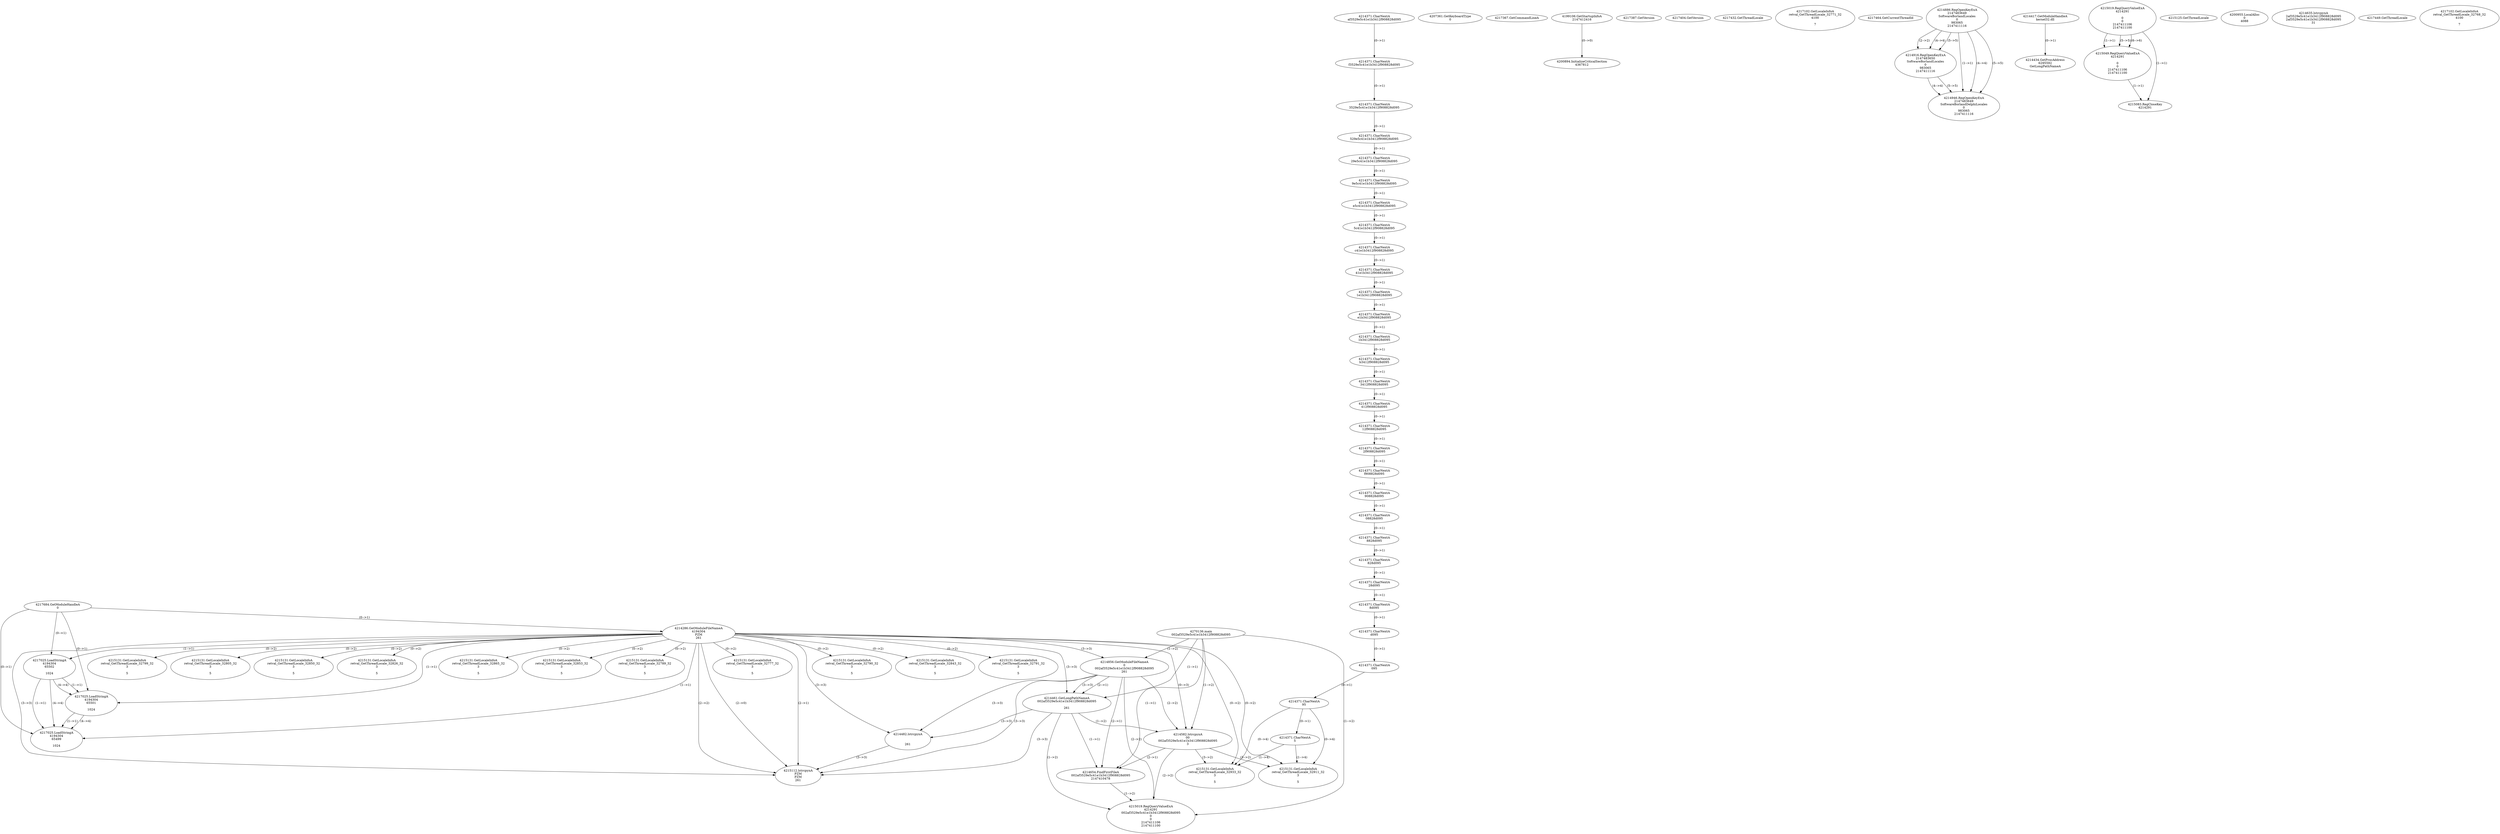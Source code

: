 // Global SCDG with merge call
digraph {
	0 [label="4270136.main
002af3529e5c41e1b3412f908828d095"]
	1 [label="4217684.GetModuleHandleA
0"]
	2 [label="4207361.GetKeyboardType
0"]
	3 [label="4217367.GetCommandLineA
"]
	4 [label="4199106.GetStartupInfoA
2147412416"]
	5 [label="4217387.GetVersion
"]
	6 [label="4217404.GetVersion
"]
	7 [label="4217432.GetThreadLocale
"]
	8 [label="4217102.GetLocaleInfoA
retval_GetThreadLocale_32771_32
4100

7"]
	9 [label="4217464.GetCurrentThreadId
"]
	10 [label="4214286.GetModuleFileNameA
4194304
PZM
261"]
	1 -> 10 [label="(0-->1)"]
	11 [label="4214856.GetModuleFileNameA
0
002af3529e5c41e1b3412f908828d095
261"]
	0 -> 11 [label="(1-->2)"]
	10 -> 11 [label="(3-->3)"]
	12 [label="4214886.RegOpenKeyExA
2147483649
Software\Borland\Locales
0
983065
2147411116"]
	13 [label="4214417.GetModuleHandleA
kernel32.dll"]
	14 [label="4214434.GetProcAddress
6295592
GetLongPathNameA"]
	13 -> 14 [label="(0-->1)"]
	15 [label="4214461.GetLongPathNameA
002af3529e5c41e1b3412f908828d095

261"]
	0 -> 15 [label="(1-->1)"]
	11 -> 15 [label="(2-->1)"]
	10 -> 15 [label="(3-->3)"]
	11 -> 15 [label="(3-->3)"]
	16 [label="4214482.lstrcpynA


261"]
	10 -> 16 [label="(3-->3)"]
	11 -> 16 [label="(3-->3)"]
	15 -> 16 [label="(3-->3)"]
	17 [label="4215019.RegQueryValueExA
4214291

0
0
2147411106
2147411100"]
	18 [label="4215049.RegQueryValueExA
4214291

0
0
2147411106
2147411100"]
	17 -> 18 [label="(1-->1)"]
	17 -> 18 [label="(5-->5)"]
	17 -> 18 [label="(6-->6)"]
	19 [label="4215083.RegCloseKey
4214291"]
	17 -> 19 [label="(1-->1)"]
	18 -> 19 [label="(1-->1)"]
	20 [label="4215112.lstrcpynA
PZM
PZM
261"]
	10 -> 20 [label="(2-->1)"]
	10 -> 20 [label="(2-->2)"]
	10 -> 20 [label="(3-->3)"]
	11 -> 20 [label="(3-->3)"]
	15 -> 20 [label="(3-->3)"]
	16 -> 20 [label="(3-->3)"]
	10 -> 20 [label="(2-->0)"]
	21 [label="4215125.GetThreadLocale
"]
	22 [label="4215131.GetLocaleInfoA
retval_GetThreadLocale_32826_32
3

5"]
	10 -> 22 [label="(0-->2)"]
	23 [label="4217025.LoadStringA
4194304
65502

1024"]
	1 -> 23 [label="(0-->1)"]
	10 -> 23 [label="(1-->1)"]
	24 [label="4217025.LoadStringA
4194304
65501

1024"]
	1 -> 24 [label="(0-->1)"]
	10 -> 24 [label="(1-->1)"]
	23 -> 24 [label="(1-->1)"]
	23 -> 24 [label="(4-->4)"]
	25 [label="4217025.LoadStringA
4194304
65499

1024"]
	1 -> 25 [label="(0-->1)"]
	10 -> 25 [label="(1-->1)"]
	23 -> 25 [label="(1-->1)"]
	24 -> 25 [label="(1-->1)"]
	23 -> 25 [label="(4-->4)"]
	24 -> 25 [label="(4-->4)"]
	26 [label="4200894.InitializeCriticalSection
4367812"]
	4 -> 26 [label="(0-->0)"]
	27 [label="4200955.LocalAlloc
0
4088"]
	28 [label="4214916.RegOpenKeyExA
2147483650
Software\Borland\Locales
0
983065
2147411116"]
	12 -> 28 [label="(2-->2)"]
	12 -> 28 [label="(4-->4)"]
	12 -> 28 [label="(5-->5)"]
	29 [label="4214582.lstrcpynA
00
002af3529e5c41e1b3412f908828d095
3"]
	0 -> 29 [label="(1-->2)"]
	11 -> 29 [label="(2-->2)"]
	15 -> 29 [label="(1-->2)"]
	10 -> 29 [label="(0-->3)"]
	30 [label="4214371.CharNextA
af3529e5c41e1b3412f908828d095"]
	31 [label="4214371.CharNextA
f3529e5c41e1b3412f908828d095"]
	30 -> 31 [label="(0-->1)"]
	32 [label="4214371.CharNextA
3529e5c41e1b3412f908828d095"]
	31 -> 32 [label="(0-->1)"]
	33 [label="4214371.CharNextA
529e5c41e1b3412f908828d095"]
	32 -> 33 [label="(0-->1)"]
	34 [label="4214371.CharNextA
29e5c41e1b3412f908828d095"]
	33 -> 34 [label="(0-->1)"]
	35 [label="4214371.CharNextA
9e5c41e1b3412f908828d095"]
	34 -> 35 [label="(0-->1)"]
	36 [label="4214371.CharNextA
e5c41e1b3412f908828d095"]
	35 -> 36 [label="(0-->1)"]
	37 [label="4214371.CharNextA
5c41e1b3412f908828d095"]
	36 -> 37 [label="(0-->1)"]
	38 [label="4214371.CharNextA
c41e1b3412f908828d095"]
	37 -> 38 [label="(0-->1)"]
	39 [label="4214371.CharNextA
41e1b3412f908828d095"]
	38 -> 39 [label="(0-->1)"]
	40 [label="4214371.CharNextA
1e1b3412f908828d095"]
	39 -> 40 [label="(0-->1)"]
	41 [label="4214371.CharNextA
e1b3412f908828d095"]
	40 -> 41 [label="(0-->1)"]
	42 [label="4214371.CharNextA
1b3412f908828d095"]
	41 -> 42 [label="(0-->1)"]
	43 [label="4214371.CharNextA
b3412f908828d095"]
	42 -> 43 [label="(0-->1)"]
	44 [label="4214371.CharNextA
3412f908828d095"]
	43 -> 44 [label="(0-->1)"]
	45 [label="4214371.CharNextA
412f908828d095"]
	44 -> 45 [label="(0-->1)"]
	46 [label="4214371.CharNextA
12f908828d095"]
	45 -> 46 [label="(0-->1)"]
	47 [label="4214371.CharNextA
2f908828d095"]
	46 -> 47 [label="(0-->1)"]
	48 [label="4214371.CharNextA
f908828d095"]
	47 -> 48 [label="(0-->1)"]
	49 [label="4214371.CharNextA
908828d095"]
	48 -> 49 [label="(0-->1)"]
	50 [label="4214371.CharNextA
08828d095"]
	49 -> 50 [label="(0-->1)"]
	51 [label="4214371.CharNextA
8828d095"]
	50 -> 51 [label="(0-->1)"]
	52 [label="4214371.CharNextA
828d095"]
	51 -> 52 [label="(0-->1)"]
	53 [label="4214371.CharNextA
28d095"]
	52 -> 53 [label="(0-->1)"]
	54 [label="4214371.CharNextA
8d095"]
	53 -> 54 [label="(0-->1)"]
	55 [label="4214371.CharNextA
d095"]
	54 -> 55 [label="(0-->1)"]
	56 [label="4214371.CharNextA
095"]
	55 -> 56 [label="(0-->1)"]
	57 [label="4214371.CharNextA
95"]
	56 -> 57 [label="(0-->1)"]
	58 [label="4214371.CharNextA
5"]
	57 -> 58 [label="(0-->1)"]
	59 [label="4214635.lstrcpynA
2af3529e5c41e1b3412f908828d095
2af3529e5c41e1b3412f908828d095
31"]
	60 [label="4214654.FindFirstFileA
002af3529e5c41e1b3412f908828d095
2147410478"]
	0 -> 60 [label="(1-->1)"]
	11 -> 60 [label="(2-->1)"]
	15 -> 60 [label="(1-->1)"]
	29 -> 60 [label="(2-->1)"]
	61 [label="4215019.RegQueryValueExA
4214291
002af3529e5c41e1b3412f908828d095
0
0
2147411106
2147411100"]
	0 -> 61 [label="(1-->2)"]
	11 -> 61 [label="(2-->2)"]
	15 -> 61 [label="(1-->2)"]
	29 -> 61 [label="(2-->2)"]
	60 -> 61 [label="(1-->2)"]
	62 [label="4215131.GetLocaleInfoA
retval_GetThreadLocale_32933_32
3

5"]
	10 -> 62 [label="(0-->2)"]
	29 -> 62 [label="(3-->2)"]
	57 -> 62 [label="(0-->4)"]
	58 -> 62 [label="(1-->4)"]
	63 [label="4217449.GetThreadLocale
"]
	64 [label="4217102.GetLocaleInfoA
retval_GetThreadLocale_32768_32
4100

7"]
	65 [label="4215131.GetLocaleInfoA
retval_GetThreadLocale_32865_32
3

5"]
	10 -> 65 [label="(0-->2)"]
	66 [label="4215131.GetLocaleInfoA
retval_GetThreadLocale_32911_32
3

5"]
	10 -> 66 [label="(0-->2)"]
	29 -> 66 [label="(3-->2)"]
	57 -> 66 [label="(0-->4)"]
	58 -> 66 [label="(1-->4)"]
	67 [label="4215131.GetLocaleInfoA
retval_GetThreadLocale_32853_32
3

5"]
	10 -> 67 [label="(0-->2)"]
	68 [label="4215131.GetLocaleInfoA
retval_GetThreadLocale_32789_32
3

5"]
	10 -> 68 [label="(0-->2)"]
	69 [label="4214946.RegOpenKeyExA
2147483649
Software\Borland\Delphi\Locales
0
983065
2147411116"]
	12 -> 69 [label="(1-->1)"]
	12 -> 69 [label="(4-->4)"]
	28 -> 69 [label="(4-->4)"]
	12 -> 69 [label="(5-->5)"]
	28 -> 69 [label="(5-->5)"]
	70 [label="4215131.GetLocaleInfoA
retval_GetThreadLocale_32777_32
3

5"]
	10 -> 70 [label="(0-->2)"]
	71 [label="4215131.GetLocaleInfoA
retval_GetThreadLocale_32790_32
3

5"]
	10 -> 71 [label="(0-->2)"]
	72 [label="4215131.GetLocaleInfoA
retval_GetThreadLocale_32843_32
3

5"]
	10 -> 72 [label="(0-->2)"]
	73 [label="4215131.GetLocaleInfoA
retval_GetThreadLocale_32791_32
3

5"]
	10 -> 73 [label="(0-->2)"]
	74 [label="4215131.GetLocaleInfoA
retval_GetThreadLocale_32799_32
3

5"]
	10 -> 74 [label="(0-->2)"]
	75 [label="4215131.GetLocaleInfoA
retval_GetThreadLocale_32805_32
3

5"]
	10 -> 75 [label="(0-->2)"]
	76 [label="4215131.GetLocaleInfoA
retval_GetThreadLocale_32850_32
3

5"]
	10 -> 76 [label="(0-->2)"]
}
